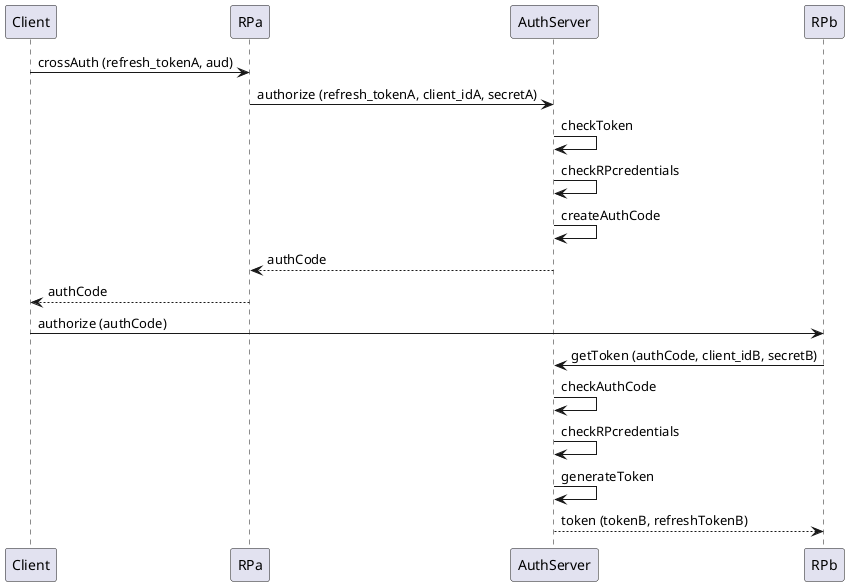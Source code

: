 @startuml
Client -> RPa: crossAuth (refresh_tokenA, aud)
AuthServer <- RPa : authorize (refresh_tokenA, client_idA, secretA)
AuthServer -> AuthServer: checkToken
AuthServer -> AuthServer: checkRPcredentials
AuthServer -> AuthServer: createAuthCode
AuthServer --> RPa: authCode
Client <-- RPa: authCode
Client -> RPb: authorize (authCode)
AuthServer <- RPb : getToken (authCode, client_idB, secretB)
AuthServer -> AuthServer: checkAuthCode
AuthServer -> AuthServer: checkRPcredentials
AuthServer -> AuthServer: generateToken
AuthServer --> RPb: token (tokenB, refreshTokenB)
@enduml